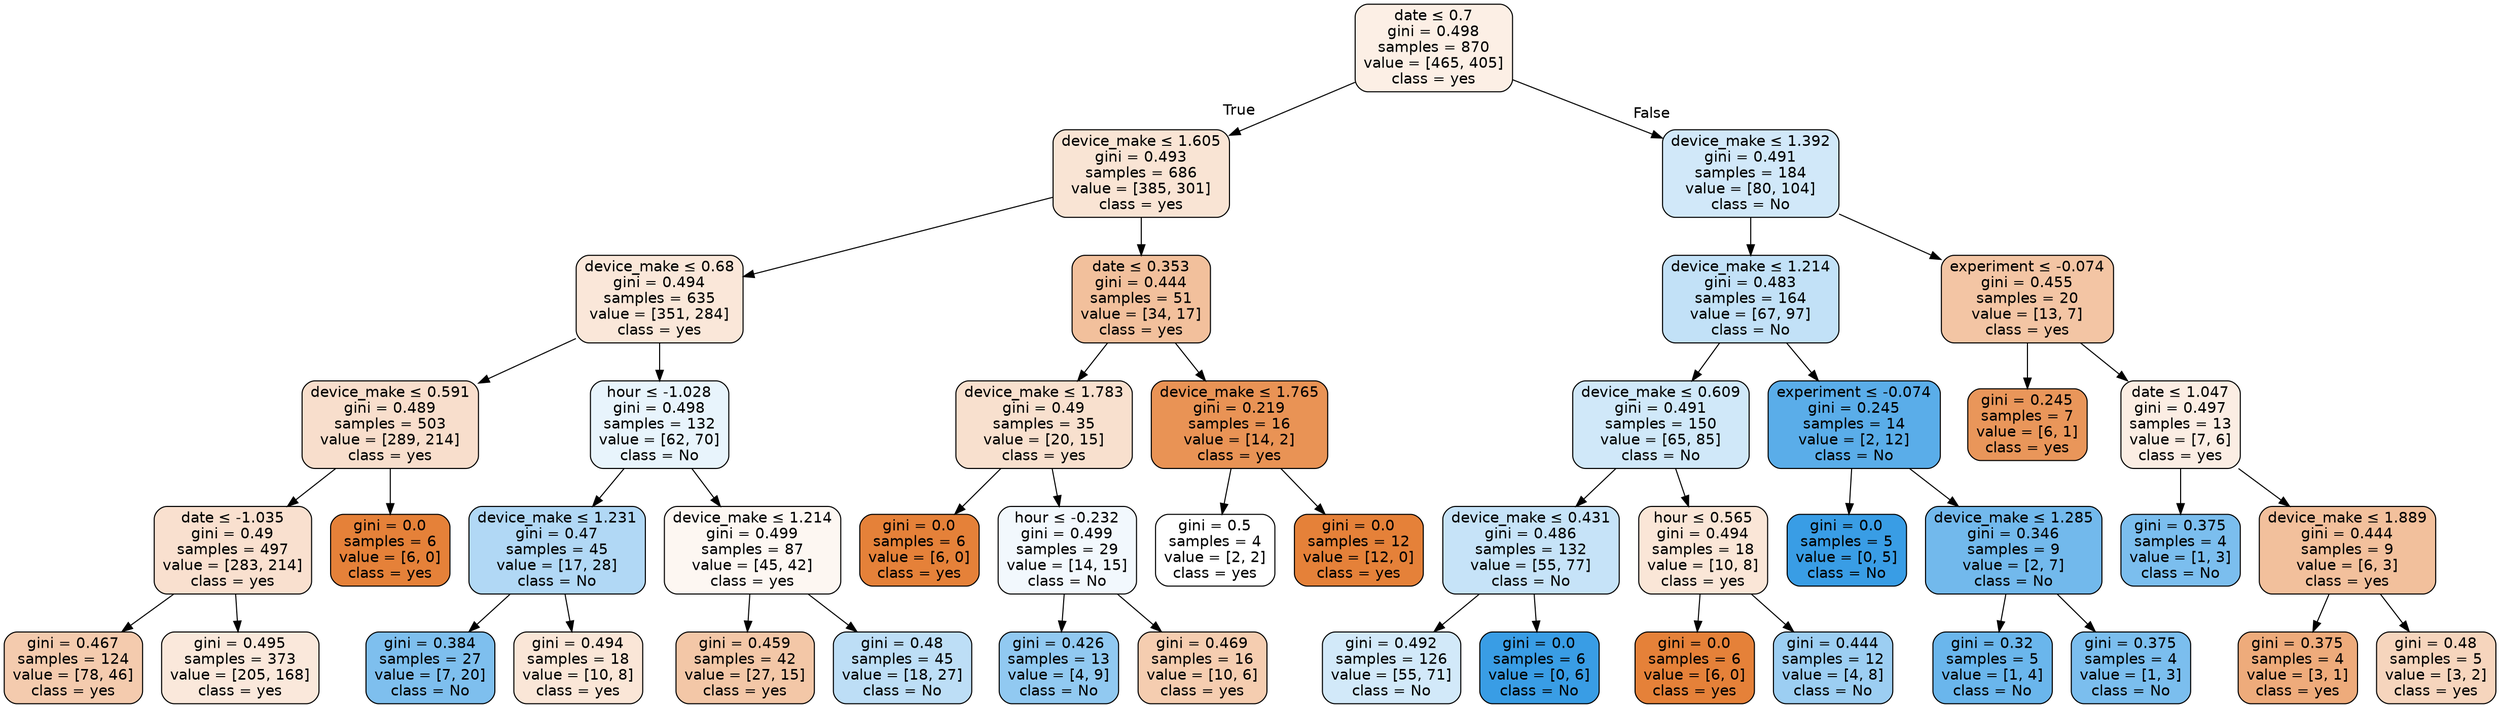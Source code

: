 digraph Tree {
node [shape=box, style="filled, rounded", color="black", fontname=helvetica] ;
edge [fontname=helvetica] ;
0 [label=<date &le; 0.7<br/>gini = 0.498<br/>samples = 870<br/>value = [465, 405]<br/>class = yes>, fillcolor="#fcefe5"] ;
1 [label=<device_make &le; 1.605<br/>gini = 0.493<br/>samples = 686<br/>value = [385, 301]<br/>class = yes>, fillcolor="#f9e4d4"] ;
0 -> 1 [labeldistance=2.5, labelangle=45, headlabel="True"] ;
2 [label=<device_make &le; 0.68<br/>gini = 0.494<br/>samples = 635<br/>value = [351, 284]<br/>class = yes>, fillcolor="#fae7d9"] ;
1 -> 2 ;
3 [label=<device_make &le; 0.591<br/>gini = 0.489<br/>samples = 503<br/>value = [289, 214]<br/>class = yes>, fillcolor="#f8decc"] ;
2 -> 3 ;
4 [label=<date &le; -1.035<br/>gini = 0.49<br/>samples = 497<br/>value = [283, 214]<br/>class = yes>, fillcolor="#f9e0cf"] ;
3 -> 4 ;
5 [label=<gini = 0.467<br/>samples = 124<br/>value = [78, 46]<br/>class = yes>, fillcolor="#f4cbae"] ;
4 -> 5 ;
6 [label=<gini = 0.495<br/>samples = 373<br/>value = [205, 168]<br/>class = yes>, fillcolor="#fae8db"] ;
4 -> 6 ;
7 [label=<gini = 0.0<br/>samples = 6<br/>value = [6, 0]<br/>class = yes>, fillcolor="#e58139"] ;
3 -> 7 ;
8 [label=<hour &le; -1.028<br/>gini = 0.498<br/>samples = 132<br/>value = [62, 70]<br/>class = No>, fillcolor="#e8f4fc"] ;
2 -> 8 ;
9 [label=<device_make &le; 1.231<br/>gini = 0.47<br/>samples = 45<br/>value = [17, 28]<br/>class = No>, fillcolor="#b1d8f5"] ;
8 -> 9 ;
10 [label=<gini = 0.384<br/>samples = 27<br/>value = [7, 20]<br/>class = No>, fillcolor="#7ebfee"] ;
9 -> 10 ;
11 [label=<gini = 0.494<br/>samples = 18<br/>value = [10, 8]<br/>class = yes>, fillcolor="#fae6d7"] ;
9 -> 11 ;
12 [label=<device_make &le; 1.214<br/>gini = 0.499<br/>samples = 87<br/>value = [45, 42]<br/>class = yes>, fillcolor="#fdf7f2"] ;
8 -> 12 ;
13 [label=<gini = 0.459<br/>samples = 42<br/>value = [27, 15]<br/>class = yes>, fillcolor="#f3c7a7"] ;
12 -> 13 ;
14 [label=<gini = 0.48<br/>samples = 45<br/>value = [18, 27]<br/>class = No>, fillcolor="#bddef6"] ;
12 -> 14 ;
15 [label=<date &le; 0.353<br/>gini = 0.444<br/>samples = 51<br/>value = [34, 17]<br/>class = yes>, fillcolor="#f2c09c"] ;
1 -> 15 ;
16 [label=<device_make &le; 1.783<br/>gini = 0.49<br/>samples = 35<br/>value = [20, 15]<br/>class = yes>, fillcolor="#f8e0ce"] ;
15 -> 16 ;
17 [label=<gini = 0.0<br/>samples = 6<br/>value = [6, 0]<br/>class = yes>, fillcolor="#e58139"] ;
16 -> 17 ;
18 [label=<hour &le; -0.232<br/>gini = 0.499<br/>samples = 29<br/>value = [14, 15]<br/>class = No>, fillcolor="#f2f8fd"] ;
16 -> 18 ;
19 [label=<gini = 0.426<br/>samples = 13<br/>value = [4, 9]<br/>class = No>, fillcolor="#91c9f1"] ;
18 -> 19 ;
20 [label=<gini = 0.469<br/>samples = 16<br/>value = [10, 6]<br/>class = yes>, fillcolor="#f5cdb0"] ;
18 -> 20 ;
21 [label=<device_make &le; 1.765<br/>gini = 0.219<br/>samples = 16<br/>value = [14, 2]<br/>class = yes>, fillcolor="#e99355"] ;
15 -> 21 ;
22 [label=<gini = 0.5<br/>samples = 4<br/>value = [2, 2]<br/>class = yes>, fillcolor="#ffffff"] ;
21 -> 22 ;
23 [label=<gini = 0.0<br/>samples = 12<br/>value = [12, 0]<br/>class = yes>, fillcolor="#e58139"] ;
21 -> 23 ;
24 [label=<device_make &le; 1.392<br/>gini = 0.491<br/>samples = 184<br/>value = [80, 104]<br/>class = No>, fillcolor="#d1e8f9"] ;
0 -> 24 [labeldistance=2.5, labelangle=-45, headlabel="False"] ;
25 [label=<device_make &le; 1.214<br/>gini = 0.483<br/>samples = 164<br/>value = [67, 97]<br/>class = No>, fillcolor="#c2e1f7"] ;
24 -> 25 ;
26 [label=<device_make &le; 0.609<br/>gini = 0.491<br/>samples = 150<br/>value = [65, 85]<br/>class = No>, fillcolor="#d0e8f9"] ;
25 -> 26 ;
27 [label=<device_make &le; 0.431<br/>gini = 0.486<br/>samples = 132<br/>value = [55, 77]<br/>class = No>, fillcolor="#c6e3f8"] ;
26 -> 27 ;
28 [label=<gini = 0.492<br/>samples = 126<br/>value = [55, 71]<br/>class = No>, fillcolor="#d2e9f9"] ;
27 -> 28 ;
29 [label=<gini = 0.0<br/>samples = 6<br/>value = [0, 6]<br/>class = No>, fillcolor="#399de5"] ;
27 -> 29 ;
30 [label=<hour &le; 0.565<br/>gini = 0.494<br/>samples = 18<br/>value = [10, 8]<br/>class = yes>, fillcolor="#fae6d7"] ;
26 -> 30 ;
31 [label=<gini = 0.0<br/>samples = 6<br/>value = [6, 0]<br/>class = yes>, fillcolor="#e58139"] ;
30 -> 31 ;
32 [label=<gini = 0.444<br/>samples = 12<br/>value = [4, 8]<br/>class = No>, fillcolor="#9ccef2"] ;
30 -> 32 ;
33 [label=<experiment &le; -0.074<br/>gini = 0.245<br/>samples = 14<br/>value = [2, 12]<br/>class = No>, fillcolor="#5aade9"] ;
25 -> 33 ;
34 [label=<gini = 0.0<br/>samples = 5<br/>value = [0, 5]<br/>class = No>, fillcolor="#399de5"] ;
33 -> 34 ;
35 [label=<device_make &le; 1.285<br/>gini = 0.346<br/>samples = 9<br/>value = [2, 7]<br/>class = No>, fillcolor="#72b9ec"] ;
33 -> 35 ;
36 [label=<gini = 0.32<br/>samples = 5<br/>value = [1, 4]<br/>class = No>, fillcolor="#6ab6ec"] ;
35 -> 36 ;
37 [label=<gini = 0.375<br/>samples = 4<br/>value = [1, 3]<br/>class = No>, fillcolor="#7bbeee"] ;
35 -> 37 ;
38 [label=<experiment &le; -0.074<br/>gini = 0.455<br/>samples = 20<br/>value = [13, 7]<br/>class = yes>, fillcolor="#f3c5a4"] ;
24 -> 38 ;
39 [label=<gini = 0.245<br/>samples = 7<br/>value = [6, 1]<br/>class = yes>, fillcolor="#e9965a"] ;
38 -> 39 ;
40 [label=<date &le; 1.047<br/>gini = 0.497<br/>samples = 13<br/>value = [7, 6]<br/>class = yes>, fillcolor="#fbede3"] ;
38 -> 40 ;
41 [label=<gini = 0.375<br/>samples = 4<br/>value = [1, 3]<br/>class = No>, fillcolor="#7bbeee"] ;
40 -> 41 ;
42 [label=<device_make &le; 1.889<br/>gini = 0.444<br/>samples = 9<br/>value = [6, 3]<br/>class = yes>, fillcolor="#f2c09c"] ;
40 -> 42 ;
43 [label=<gini = 0.375<br/>samples = 4<br/>value = [3, 1]<br/>class = yes>, fillcolor="#eeab7b"] ;
42 -> 43 ;
44 [label=<gini = 0.48<br/>samples = 5<br/>value = [3, 2]<br/>class = yes>, fillcolor="#f6d5bd"] ;
42 -> 44 ;
}